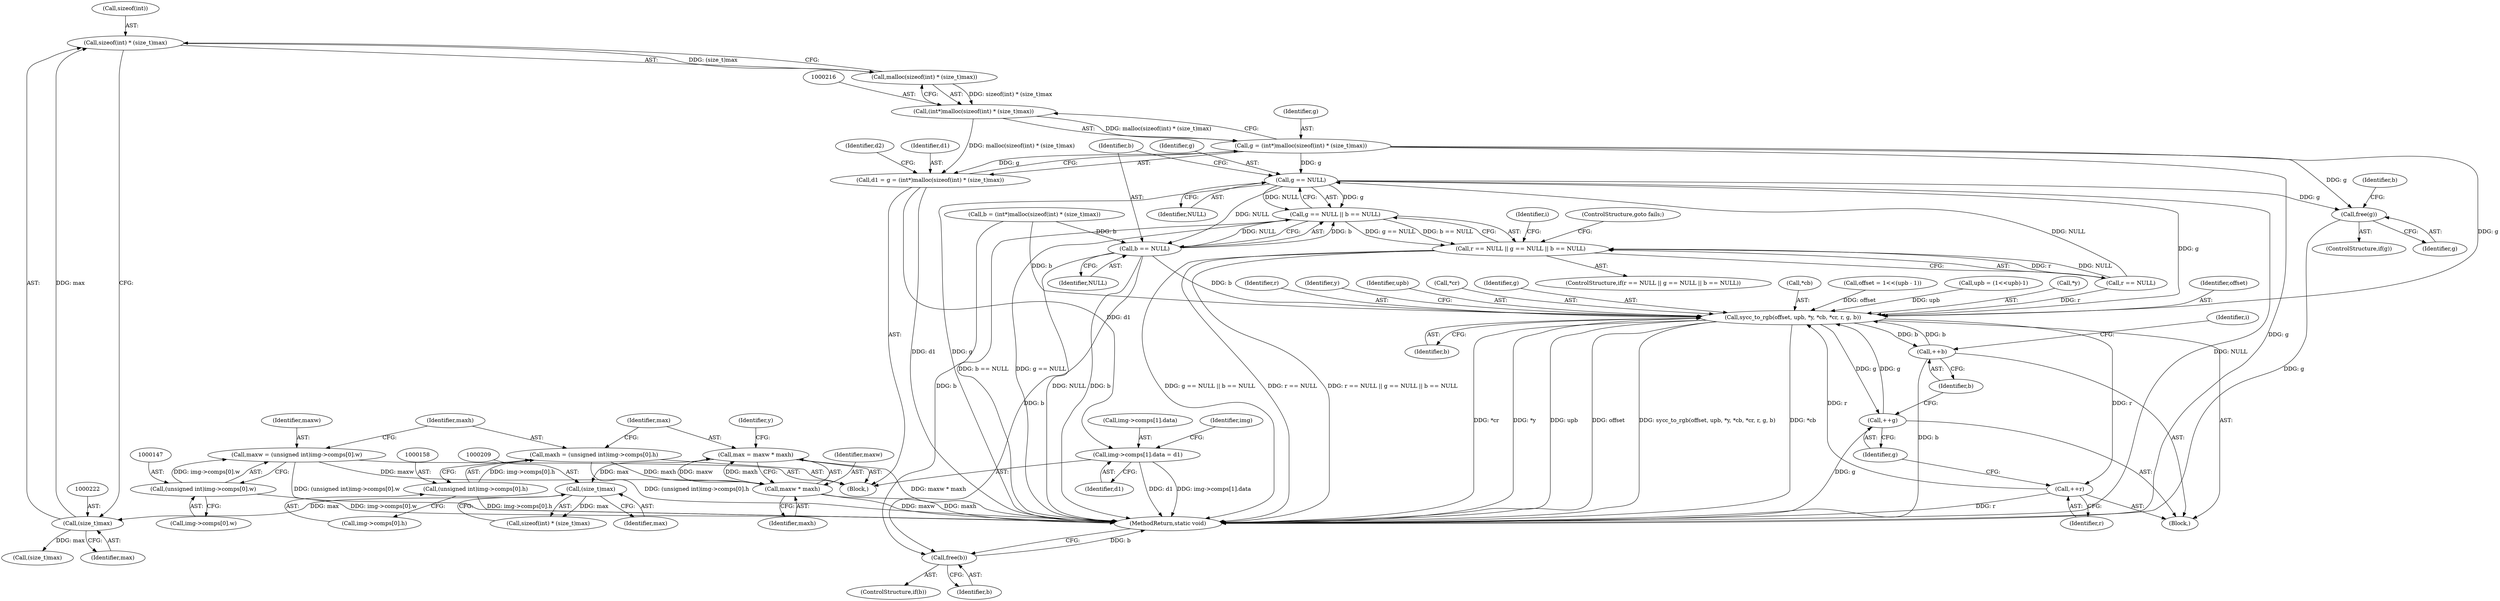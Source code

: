 digraph "1_openjpeg_15f081c89650dccee4aa4ae66f614c3fdb268767_2@API" {
"1000218" [label="(Call,sizeof(int) * (size_t)max)"];
"1000221" [label="(Call,(size_t)max)"];
"1000208" [label="(Call,(size_t)max)"];
"1000166" [label="(Call,max = maxw * maxh)"];
"1000168" [label="(Call,maxw * maxh)"];
"1000144" [label="(Call,maxw = (unsigned int)img->comps[0].w)"];
"1000146" [label="(Call,(unsigned int)img->comps[0].w)"];
"1000155" [label="(Call,maxh = (unsigned int)img->comps[0].h)"];
"1000157" [label="(Call,(unsigned int)img->comps[0].h)"];
"1000217" [label="(Call,malloc(sizeof(int) * (size_t)max))"];
"1000215" [label="(Call,(int*)malloc(sizeof(int) * (size_t)max))"];
"1000211" [label="(Call,d1 = g = (int*)malloc(sizeof(int) * (size_t)max))"];
"1000309" [label="(Call,img->comps[1].data = d1)"];
"1000213" [label="(Call,g = (int*)malloc(sizeof(int) * (size_t)max))"];
"1000243" [label="(Call,g == NULL)"];
"1000242" [label="(Call,g == NULL || b == NULL)"];
"1000238" [label="(Call,r == NULL || g == NULL || b == NULL)"];
"1000246" [label="(Call,b == NULL)"];
"1000260" [label="(Call,sycc_to_rgb(offset, upb, *y, *cb, *cr, r, g, b))"];
"1000278" [label="(Call,++r)"];
"1000280" [label="(Call,++g)"];
"1000282" [label="(Call,++b)"];
"1000347" [label="(Call,free(b))"];
"1000343" [label="(Call,free(g))"];
"1000283" [label="(Identifier,b)"];
"1000345" [label="(ControlStructure,if(b))"];
"1000346" [label="(Identifier,b)"];
"1000223" [label="(Identifier,max)"];
"1000208" [label="(Call,(size_t)max)"];
"1000322" [label="(Identifier,img)"];
"1000349" [label="(MethodReturn,static void)"];
"1000157" [label="(Call,(unsigned int)img->comps[0].h)"];
"1000211" [label="(Call,d1 = g = (int*)malloc(sizeof(int) * (size_t)max))"];
"1000343" [label="(Call,free(g))"];
"1000247" [label="(Identifier,b)"];
"1000225" [label="(Identifier,d2)"];
"1000148" [label="(Call,img->comps[0].w)"];
"1000172" [label="(Identifier,y)"];
"1000282" [label="(Call,++b)"];
"1000281" [label="(Identifier,g)"];
"1000317" [label="(Identifier,d1)"];
"1000239" [label="(Call,r == NULL)"];
"1000145" [label="(Identifier,maxw)"];
"1000270" [label="(Identifier,g)"];
"1000234" [label="(Call,(size_t)max)"];
"1000218" [label="(Call,sizeof(int) * (size_t)max)"];
"1000103" [label="(Block,)"];
"1000146" [label="(Call,(unsigned int)img->comps[0].w)"];
"1000221" [label="(Call,(size_t)max)"];
"1000168" [label="(Call,maxw * maxh)"];
"1000310" [label="(Call,img->comps[1].data)"];
"1000245" [label="(Identifier,NULL)"];
"1000265" [label="(Call,*cb)"];
"1000248" [label="(Identifier,NULL)"];
"1000130" [label="(Call,offset = 1<<(upb - 1))"];
"1000169" [label="(Identifier,maxw)"];
"1000219" [label="(Call,sizeof(int))"];
"1000242" [label="(Call,g == NULL || b == NULL)"];
"1000271" [label="(Identifier,b)"];
"1000215" [label="(Call,(int*)malloc(sizeof(int) * (size_t)max))"];
"1000238" [label="(Call,r == NULL || g == NULL || b == NULL)"];
"1000259" [label="(Block,)"];
"1000137" [label="(Call,upb = (1<<upb)-1)"];
"1000263" [label="(Call,*y)"];
"1000260" [label="(Call,sycc_to_rgb(offset, upb, *y, *cb, *cr, r, g, b))"];
"1000205" [label="(Call,sizeof(int) * (size_t)max)"];
"1000156" [label="(Identifier,maxh)"];
"1000261" [label="(Identifier,offset)"];
"1000280" [label="(Call,++g)"];
"1000214" [label="(Identifier,g)"];
"1000212" [label="(Identifier,d1)"];
"1000269" [label="(Identifier,r)"];
"1000273" [label="(Identifier,y)"];
"1000258" [label="(Identifier,i)"];
"1000210" [label="(Identifier,max)"];
"1000249" [label="(ControlStructure,goto fails;)"];
"1000144" [label="(Call,maxw = (unsigned int)img->comps[0].w)"];
"1000237" [label="(ControlStructure,if(r == NULL || g == NULL || b == NULL))"];
"1000262" [label="(Identifier,upb)"];
"1000159" [label="(Call,img->comps[0].h)"];
"1000244" [label="(Identifier,g)"];
"1000226" [label="(Call,b = (int*)malloc(sizeof(int) * (size_t)max))"];
"1000267" [label="(Call,*cr)"];
"1000344" [label="(Identifier,g)"];
"1000217" [label="(Call,malloc(sizeof(int) * (size_t)max))"];
"1000213" [label="(Call,g = (int*)malloc(sizeof(int) * (size_t)max))"];
"1000252" [label="(Identifier,i)"];
"1000155" [label="(Call,maxh = (unsigned int)img->comps[0].h)"];
"1000347" [label="(Call,free(b))"];
"1000166" [label="(Call,max = maxw * maxh)"];
"1000246" [label="(Call,b == NULL)"];
"1000243" [label="(Call,g == NULL)"];
"1000348" [label="(Identifier,b)"];
"1000341" [label="(ControlStructure,if(g))"];
"1000309" [label="(Call,img->comps[1].data = d1)"];
"1000170" [label="(Identifier,maxh)"];
"1000167" [label="(Identifier,max)"];
"1000278" [label="(Call,++r)"];
"1000279" [label="(Identifier,r)"];
"1000218" -> "1000217"  [label="AST: "];
"1000218" -> "1000221"  [label="CFG: "];
"1000219" -> "1000218"  [label="AST: "];
"1000221" -> "1000218"  [label="AST: "];
"1000217" -> "1000218"  [label="CFG: "];
"1000218" -> "1000217"  [label="DDG: (size_t)max"];
"1000221" -> "1000218"  [label="DDG: max"];
"1000221" -> "1000223"  [label="CFG: "];
"1000222" -> "1000221"  [label="AST: "];
"1000223" -> "1000221"  [label="AST: "];
"1000208" -> "1000221"  [label="DDG: max"];
"1000221" -> "1000234"  [label="DDG: max"];
"1000208" -> "1000205"  [label="AST: "];
"1000208" -> "1000210"  [label="CFG: "];
"1000209" -> "1000208"  [label="AST: "];
"1000210" -> "1000208"  [label="AST: "];
"1000205" -> "1000208"  [label="CFG: "];
"1000208" -> "1000205"  [label="DDG: max"];
"1000166" -> "1000208"  [label="DDG: max"];
"1000166" -> "1000103"  [label="AST: "];
"1000166" -> "1000168"  [label="CFG: "];
"1000167" -> "1000166"  [label="AST: "];
"1000168" -> "1000166"  [label="AST: "];
"1000172" -> "1000166"  [label="CFG: "];
"1000166" -> "1000349"  [label="DDG: maxw * maxh"];
"1000168" -> "1000166"  [label="DDG: maxw"];
"1000168" -> "1000166"  [label="DDG: maxh"];
"1000168" -> "1000170"  [label="CFG: "];
"1000169" -> "1000168"  [label="AST: "];
"1000170" -> "1000168"  [label="AST: "];
"1000168" -> "1000349"  [label="DDG: maxw"];
"1000168" -> "1000349"  [label="DDG: maxh"];
"1000144" -> "1000168"  [label="DDG: maxw"];
"1000155" -> "1000168"  [label="DDG: maxh"];
"1000144" -> "1000103"  [label="AST: "];
"1000144" -> "1000146"  [label="CFG: "];
"1000145" -> "1000144"  [label="AST: "];
"1000146" -> "1000144"  [label="AST: "];
"1000156" -> "1000144"  [label="CFG: "];
"1000144" -> "1000349"  [label="DDG: (unsigned int)img->comps[0].w"];
"1000146" -> "1000144"  [label="DDG: img->comps[0].w"];
"1000146" -> "1000148"  [label="CFG: "];
"1000147" -> "1000146"  [label="AST: "];
"1000148" -> "1000146"  [label="AST: "];
"1000146" -> "1000349"  [label="DDG: img->comps[0].w"];
"1000155" -> "1000103"  [label="AST: "];
"1000155" -> "1000157"  [label="CFG: "];
"1000156" -> "1000155"  [label="AST: "];
"1000157" -> "1000155"  [label="AST: "];
"1000167" -> "1000155"  [label="CFG: "];
"1000155" -> "1000349"  [label="DDG: (unsigned int)img->comps[0].h"];
"1000157" -> "1000155"  [label="DDG: img->comps[0].h"];
"1000157" -> "1000159"  [label="CFG: "];
"1000158" -> "1000157"  [label="AST: "];
"1000159" -> "1000157"  [label="AST: "];
"1000157" -> "1000349"  [label="DDG: img->comps[0].h"];
"1000217" -> "1000215"  [label="AST: "];
"1000215" -> "1000217"  [label="CFG: "];
"1000217" -> "1000215"  [label="DDG: sizeof(int) * (size_t)max"];
"1000215" -> "1000213"  [label="AST: "];
"1000216" -> "1000215"  [label="AST: "];
"1000213" -> "1000215"  [label="CFG: "];
"1000215" -> "1000211"  [label="DDG: malloc(sizeof(int) * (size_t)max)"];
"1000215" -> "1000213"  [label="DDG: malloc(sizeof(int) * (size_t)max)"];
"1000211" -> "1000103"  [label="AST: "];
"1000211" -> "1000213"  [label="CFG: "];
"1000212" -> "1000211"  [label="AST: "];
"1000213" -> "1000211"  [label="AST: "];
"1000225" -> "1000211"  [label="CFG: "];
"1000211" -> "1000349"  [label="DDG: d1"];
"1000213" -> "1000211"  [label="DDG: g"];
"1000211" -> "1000309"  [label="DDG: d1"];
"1000309" -> "1000103"  [label="AST: "];
"1000309" -> "1000317"  [label="CFG: "];
"1000310" -> "1000309"  [label="AST: "];
"1000317" -> "1000309"  [label="AST: "];
"1000322" -> "1000309"  [label="CFG: "];
"1000309" -> "1000349"  [label="DDG: img->comps[1].data"];
"1000309" -> "1000349"  [label="DDG: d1"];
"1000214" -> "1000213"  [label="AST: "];
"1000213" -> "1000349"  [label="DDG: g"];
"1000213" -> "1000243"  [label="DDG: g"];
"1000213" -> "1000260"  [label="DDG: g"];
"1000213" -> "1000343"  [label="DDG: g"];
"1000243" -> "1000242"  [label="AST: "];
"1000243" -> "1000245"  [label="CFG: "];
"1000244" -> "1000243"  [label="AST: "];
"1000245" -> "1000243"  [label="AST: "];
"1000247" -> "1000243"  [label="CFG: "];
"1000242" -> "1000243"  [label="CFG: "];
"1000243" -> "1000349"  [label="DDG: g"];
"1000243" -> "1000349"  [label="DDG: NULL"];
"1000243" -> "1000242"  [label="DDG: g"];
"1000243" -> "1000242"  [label="DDG: NULL"];
"1000239" -> "1000243"  [label="DDG: NULL"];
"1000243" -> "1000246"  [label="DDG: NULL"];
"1000243" -> "1000260"  [label="DDG: g"];
"1000243" -> "1000343"  [label="DDG: g"];
"1000242" -> "1000238"  [label="AST: "];
"1000242" -> "1000246"  [label="CFG: "];
"1000246" -> "1000242"  [label="AST: "];
"1000238" -> "1000242"  [label="CFG: "];
"1000242" -> "1000349"  [label="DDG: b == NULL"];
"1000242" -> "1000349"  [label="DDG: g == NULL"];
"1000242" -> "1000238"  [label="DDG: g == NULL"];
"1000242" -> "1000238"  [label="DDG: b == NULL"];
"1000246" -> "1000242"  [label="DDG: b"];
"1000246" -> "1000242"  [label="DDG: NULL"];
"1000238" -> "1000237"  [label="AST: "];
"1000238" -> "1000239"  [label="CFG: "];
"1000239" -> "1000238"  [label="AST: "];
"1000249" -> "1000238"  [label="CFG: "];
"1000252" -> "1000238"  [label="CFG: "];
"1000238" -> "1000349"  [label="DDG: r == NULL"];
"1000238" -> "1000349"  [label="DDG: r == NULL || g == NULL || b == NULL"];
"1000238" -> "1000349"  [label="DDG: g == NULL || b == NULL"];
"1000239" -> "1000238"  [label="DDG: r"];
"1000239" -> "1000238"  [label="DDG: NULL"];
"1000246" -> "1000248"  [label="CFG: "];
"1000247" -> "1000246"  [label="AST: "];
"1000248" -> "1000246"  [label="AST: "];
"1000246" -> "1000349"  [label="DDG: NULL"];
"1000246" -> "1000349"  [label="DDG: b"];
"1000226" -> "1000246"  [label="DDG: b"];
"1000246" -> "1000260"  [label="DDG: b"];
"1000246" -> "1000347"  [label="DDG: b"];
"1000260" -> "1000259"  [label="AST: "];
"1000260" -> "1000271"  [label="CFG: "];
"1000261" -> "1000260"  [label="AST: "];
"1000262" -> "1000260"  [label="AST: "];
"1000263" -> "1000260"  [label="AST: "];
"1000265" -> "1000260"  [label="AST: "];
"1000267" -> "1000260"  [label="AST: "];
"1000269" -> "1000260"  [label="AST: "];
"1000270" -> "1000260"  [label="AST: "];
"1000271" -> "1000260"  [label="AST: "];
"1000273" -> "1000260"  [label="CFG: "];
"1000260" -> "1000349"  [label="DDG: sycc_to_rgb(offset, upb, *y, *cb, *cr, r, g, b)"];
"1000260" -> "1000349"  [label="DDG: *cb"];
"1000260" -> "1000349"  [label="DDG: *cr"];
"1000260" -> "1000349"  [label="DDG: *y"];
"1000260" -> "1000349"  [label="DDG: upb"];
"1000260" -> "1000349"  [label="DDG: offset"];
"1000130" -> "1000260"  [label="DDG: offset"];
"1000137" -> "1000260"  [label="DDG: upb"];
"1000239" -> "1000260"  [label="DDG: r"];
"1000278" -> "1000260"  [label="DDG: r"];
"1000280" -> "1000260"  [label="DDG: g"];
"1000226" -> "1000260"  [label="DDG: b"];
"1000282" -> "1000260"  [label="DDG: b"];
"1000260" -> "1000278"  [label="DDG: r"];
"1000260" -> "1000280"  [label="DDG: g"];
"1000260" -> "1000282"  [label="DDG: b"];
"1000278" -> "1000259"  [label="AST: "];
"1000278" -> "1000279"  [label="CFG: "];
"1000279" -> "1000278"  [label="AST: "];
"1000281" -> "1000278"  [label="CFG: "];
"1000278" -> "1000349"  [label="DDG: r"];
"1000280" -> "1000259"  [label="AST: "];
"1000280" -> "1000281"  [label="CFG: "];
"1000281" -> "1000280"  [label="AST: "];
"1000283" -> "1000280"  [label="CFG: "];
"1000280" -> "1000349"  [label="DDG: g"];
"1000282" -> "1000259"  [label="AST: "];
"1000282" -> "1000283"  [label="CFG: "];
"1000283" -> "1000282"  [label="AST: "];
"1000258" -> "1000282"  [label="CFG: "];
"1000282" -> "1000349"  [label="DDG: b"];
"1000347" -> "1000345"  [label="AST: "];
"1000347" -> "1000348"  [label="CFG: "];
"1000348" -> "1000347"  [label="AST: "];
"1000349" -> "1000347"  [label="CFG: "];
"1000347" -> "1000349"  [label="DDG: b"];
"1000226" -> "1000347"  [label="DDG: b"];
"1000343" -> "1000341"  [label="AST: "];
"1000343" -> "1000344"  [label="CFG: "];
"1000344" -> "1000343"  [label="AST: "];
"1000346" -> "1000343"  [label="CFG: "];
"1000343" -> "1000349"  [label="DDG: g"];
}
